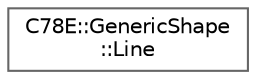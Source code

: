 digraph "Graphical Class Hierarchy"
{
 // LATEX_PDF_SIZE
  bgcolor="transparent";
  edge [fontname=Helvetica,fontsize=10,labelfontname=Helvetica,labelfontsize=10];
  node [fontname=Helvetica,fontsize=10,shape=box,height=0.2,width=0.4];
  rankdir="LR";
  Node0 [id="Node000000",label="C78E::GenericShape\l::Line",height=0.2,width=0.4,color="grey40", fillcolor="white", style="filled",URL="$de/db7/class_c78_e_1_1_generic_shape_1_1_line.html",tooltip=" "];
}
